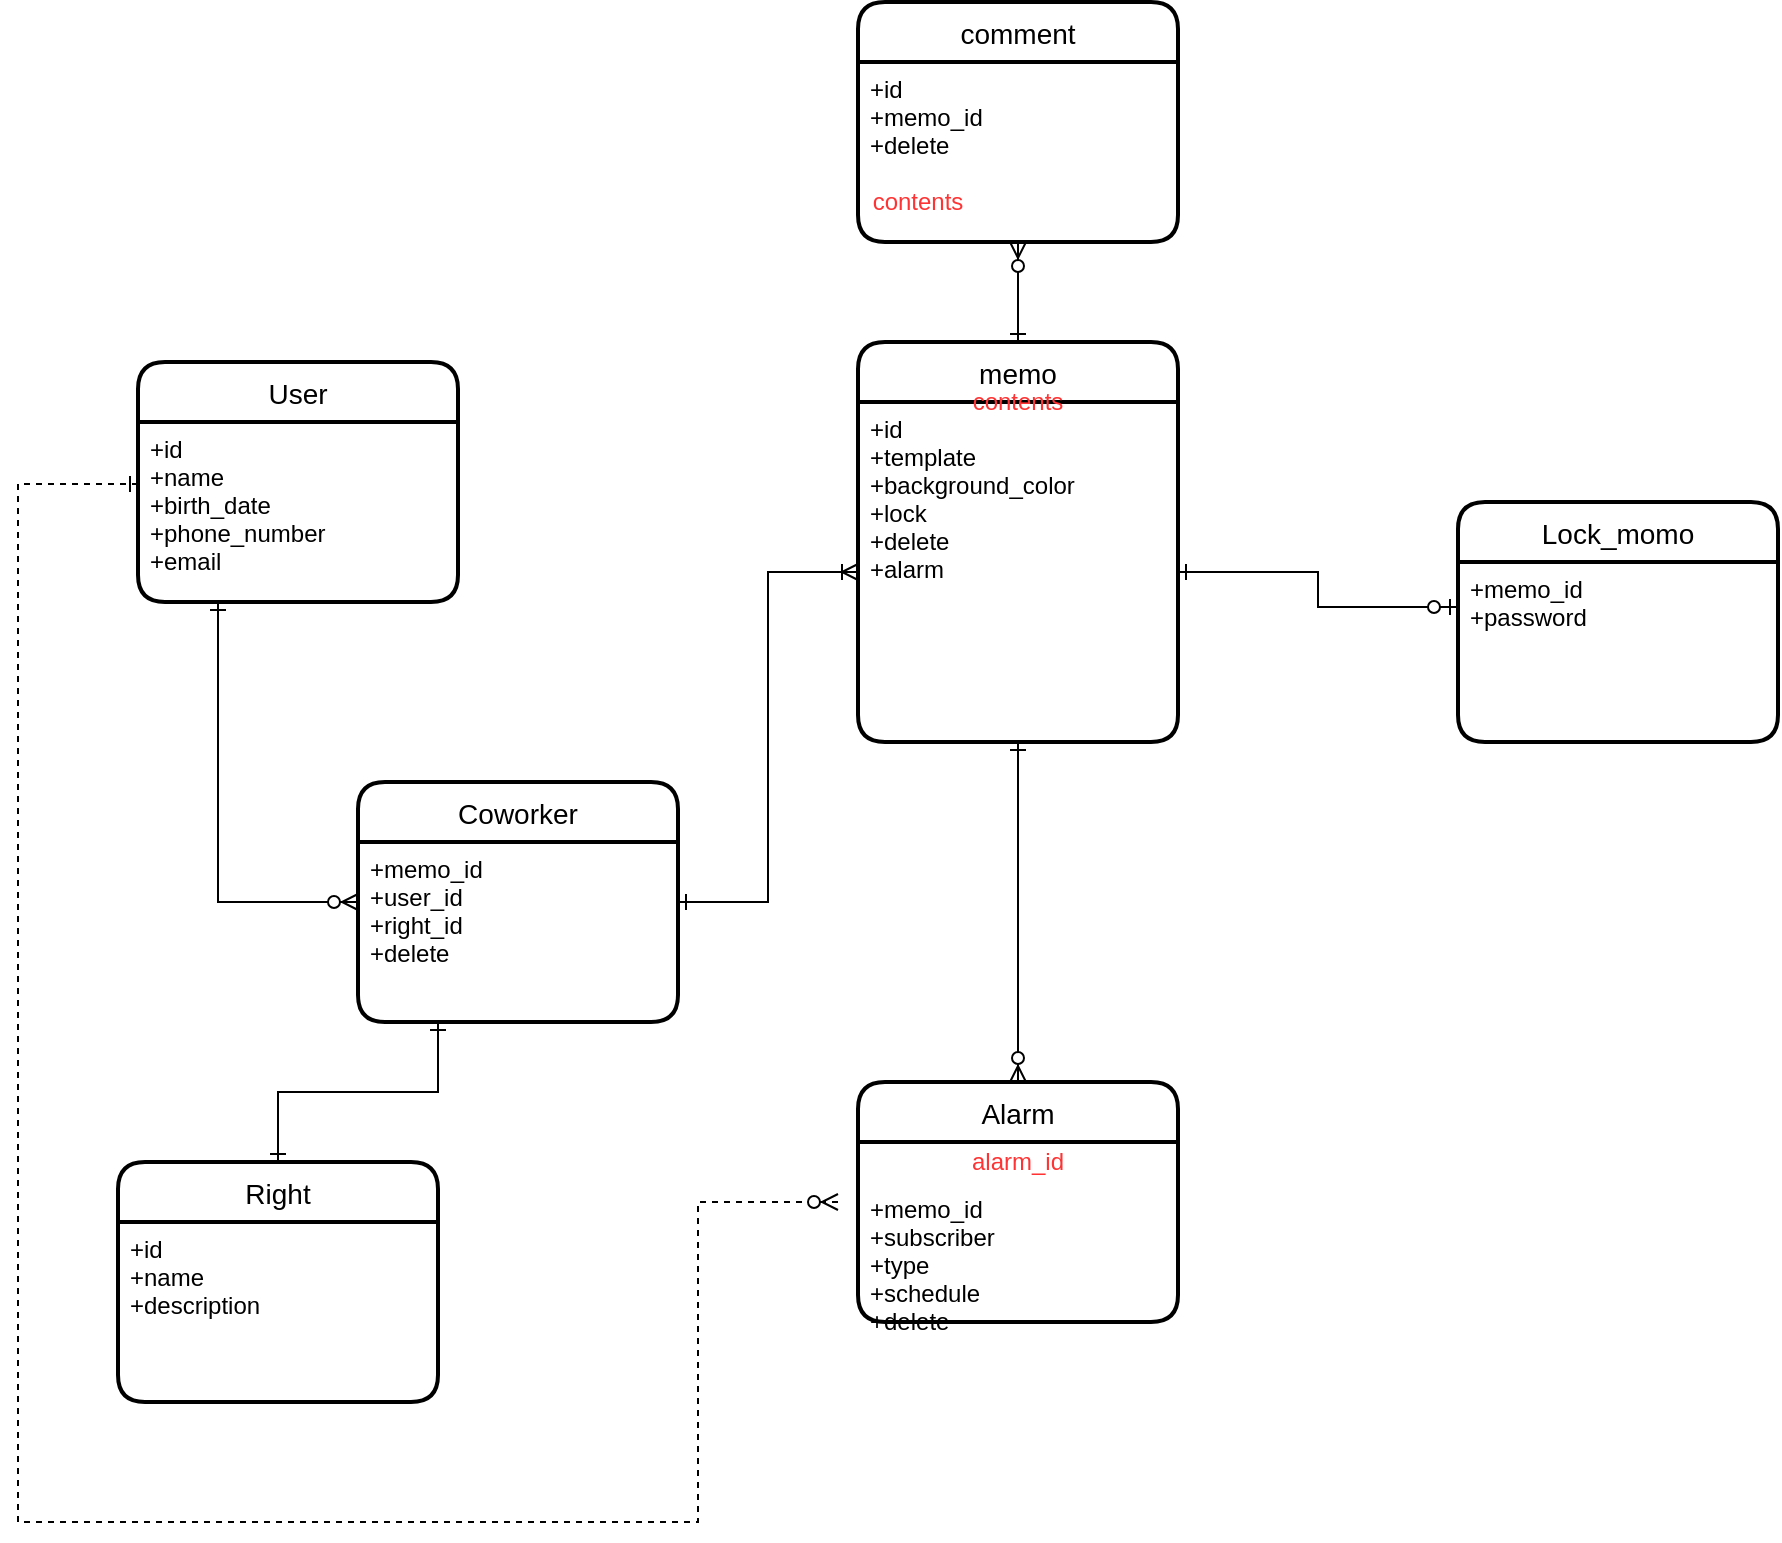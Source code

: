 <mxfile version="14.7.6" type="github">
  <diagram id="Pprt8LGOS9IJt7sl26f4" name="Page-1">
    <mxGraphModel dx="1264" dy="1039" grid="1" gridSize="10" guides="1" tooltips="1" connect="1" arrows="1" fold="1" page="1" pageScale="1" pageWidth="827" pageHeight="1169" math="0" shadow="0">
      <root>
        <mxCell id="0" />
        <mxCell id="1" parent="0" />
        <mxCell id="x4rKKD38Qmm2nVy2NwAd-1" value="User" style="swimlane;childLayout=stackLayout;horizontal=1;startSize=30;horizontalStack=0;rounded=1;fontSize=14;fontStyle=0;strokeWidth=2;resizeParent=0;resizeLast=1;shadow=0;dashed=0;align=center;" vertex="1" parent="1">
          <mxGeometry x="100" y="230" width="160" height="120" as="geometry" />
        </mxCell>
        <mxCell id="x4rKKD38Qmm2nVy2NwAd-2" value="+id&#xa;+name&#xa;+birth_date&#xa;+phone_number&#xa;+email" style="align=left;strokeColor=none;fillColor=none;spacingLeft=4;fontSize=12;verticalAlign=top;resizable=0;rotatable=0;part=1;" vertex="1" parent="x4rKKD38Qmm2nVy2NwAd-1">
          <mxGeometry y="30" width="160" height="90" as="geometry" />
        </mxCell>
        <mxCell id="x4rKKD38Qmm2nVy2NwAd-3" value="memo" style="swimlane;childLayout=stackLayout;horizontal=1;startSize=30;horizontalStack=0;rounded=1;fontSize=14;fontStyle=0;strokeWidth=2;resizeParent=0;resizeLast=1;shadow=0;dashed=0;align=center;" vertex="1" parent="1">
          <mxGeometry x="460" y="220" width="160" height="200" as="geometry">
            <mxRectangle x="400" y="200" width="70" height="30" as="alternateBounds" />
          </mxGeometry>
        </mxCell>
        <mxCell id="x4rKKD38Qmm2nVy2NwAd-33" value="contents" style="text;html=1;strokeColor=none;fillColor=none;align=center;verticalAlign=middle;whiteSpace=wrap;rounded=0;fontColor=#FF3333;" vertex="1" parent="x4rKKD38Qmm2nVy2NwAd-3">
          <mxGeometry y="30" width="160" as="geometry" />
        </mxCell>
        <mxCell id="x4rKKD38Qmm2nVy2NwAd-4" value="+id&#xa;+template&#xa;+background_color&#xa;+lock&#xa;+delete&#xa;+alarm" style="align=left;strokeColor=none;fillColor=none;spacingLeft=4;fontSize=12;verticalAlign=top;resizable=0;rotatable=0;part=1;" vertex="1" parent="x4rKKD38Qmm2nVy2NwAd-3">
          <mxGeometry y="30" width="160" height="170" as="geometry" />
        </mxCell>
        <mxCell id="x4rKKD38Qmm2nVy2NwAd-25" style="edgeStyle=orthogonalEdgeStyle;rounded=0;orthogonalLoop=1;jettySize=auto;html=1;exitX=0;exitY=0.5;exitDx=0;exitDy=0;entryX=0.25;entryY=1;entryDx=0;entryDy=0;startArrow=ERzeroToMany;startFill=1;endArrow=ERone;endFill=0;" edge="1" parent="1" source="x4rKKD38Qmm2nVy2NwAd-6" target="x4rKKD38Qmm2nVy2NwAd-2">
          <mxGeometry relative="1" as="geometry" />
        </mxCell>
        <mxCell id="x4rKKD38Qmm2nVy2NwAd-6" value="Coworker" style="swimlane;childLayout=stackLayout;horizontal=1;startSize=30;horizontalStack=0;rounded=1;fontSize=14;fontStyle=0;strokeWidth=2;resizeParent=0;resizeLast=1;shadow=0;dashed=0;align=center;" vertex="1" parent="1">
          <mxGeometry x="210" y="440" width="160" height="120" as="geometry" />
        </mxCell>
        <mxCell id="x4rKKD38Qmm2nVy2NwAd-7" value="+memo_id&#xa;+user_id&#xa;+right_id&#xa;+delete" style="align=left;strokeColor=none;fillColor=none;spacingLeft=4;fontSize=12;verticalAlign=top;resizable=0;rotatable=0;part=1;" vertex="1" parent="x4rKKD38Qmm2nVy2NwAd-6">
          <mxGeometry y="30" width="160" height="90" as="geometry" />
        </mxCell>
        <mxCell id="x4rKKD38Qmm2nVy2NwAd-15" value="Right" style="swimlane;childLayout=stackLayout;horizontal=1;startSize=30;horizontalStack=0;rounded=1;fontSize=14;fontStyle=0;strokeWidth=2;resizeParent=0;resizeLast=1;shadow=0;dashed=0;align=center;" vertex="1" parent="1">
          <mxGeometry x="90" y="630" width="160" height="120" as="geometry" />
        </mxCell>
        <mxCell id="x4rKKD38Qmm2nVy2NwAd-16" value="+id&#xa;+name&#xa;+description" style="align=left;strokeColor=none;fillColor=none;spacingLeft=4;fontSize=12;verticalAlign=top;resizable=0;rotatable=0;part=1;" vertex="1" parent="x4rKKD38Qmm2nVy2NwAd-15">
          <mxGeometry y="30" width="160" height="90" as="geometry" />
        </mxCell>
        <mxCell id="x4rKKD38Qmm2nVy2NwAd-17" value="comment" style="swimlane;childLayout=stackLayout;horizontal=1;startSize=30;horizontalStack=0;rounded=1;fontSize=14;fontStyle=0;strokeWidth=2;resizeParent=0;resizeLast=1;shadow=0;dashed=0;align=center;" vertex="1" parent="1">
          <mxGeometry x="460" y="50" width="160" height="120" as="geometry" />
        </mxCell>
        <mxCell id="x4rKKD38Qmm2nVy2NwAd-18" value="+id&#xa;+memo_id&#xa;+delete" style="align=left;strokeColor=none;fillColor=none;spacingLeft=4;fontSize=12;verticalAlign=top;resizable=0;rotatable=0;part=1;" vertex="1" parent="x4rKKD38Qmm2nVy2NwAd-17">
          <mxGeometry y="30" width="160" height="90" as="geometry" />
        </mxCell>
        <mxCell id="x4rKKD38Qmm2nVy2NwAd-19" value="Lock_momo" style="swimlane;childLayout=stackLayout;horizontal=1;startSize=30;horizontalStack=0;rounded=1;fontSize=14;fontStyle=0;strokeWidth=2;resizeParent=0;resizeLast=1;shadow=0;dashed=0;align=center;" vertex="1" parent="1">
          <mxGeometry x="760" y="300" width="160" height="120" as="geometry" />
        </mxCell>
        <mxCell id="x4rKKD38Qmm2nVy2NwAd-20" value="+memo_id&#xa;+password" style="align=left;strokeColor=none;fillColor=none;spacingLeft=4;fontSize=12;verticalAlign=top;resizable=0;rotatable=0;part=1;" vertex="1" parent="x4rKKD38Qmm2nVy2NwAd-19">
          <mxGeometry y="30" width="160" height="90" as="geometry" />
        </mxCell>
        <mxCell id="x4rKKD38Qmm2nVy2NwAd-21" value="Alarm" style="swimlane;childLayout=stackLayout;horizontal=1;startSize=30;horizontalStack=0;rounded=1;fontSize=14;fontStyle=0;strokeWidth=2;resizeParent=0;resizeLast=1;shadow=0;dashed=0;align=center;" vertex="1" parent="1">
          <mxGeometry x="460" y="590" width="160" height="120" as="geometry" />
        </mxCell>
        <mxCell id="x4rKKD38Qmm2nVy2NwAd-34" value="alarm_id" style="text;html=1;strokeColor=none;fillColor=none;align=center;verticalAlign=middle;whiteSpace=wrap;rounded=0;fontColor=#FF3333;" vertex="1" parent="x4rKKD38Qmm2nVy2NwAd-21">
          <mxGeometry y="30" width="160" height="20" as="geometry" />
        </mxCell>
        <mxCell id="x4rKKD38Qmm2nVy2NwAd-22" value="+memo_id&#xa;+subscriber&#xa;+type&#xa;+schedule&#xa;+delete" style="align=left;strokeColor=none;fillColor=none;spacingLeft=4;fontSize=12;verticalAlign=top;resizable=0;rotatable=0;part=1;" vertex="1" parent="x4rKKD38Qmm2nVy2NwAd-21">
          <mxGeometry y="50" width="160" height="70" as="geometry" />
        </mxCell>
        <mxCell id="x4rKKD38Qmm2nVy2NwAd-26" style="edgeStyle=orthogonalEdgeStyle;rounded=0;orthogonalLoop=1;jettySize=auto;html=1;exitX=0;exitY=0.5;exitDx=0;exitDy=0;entryX=1;entryY=0.333;entryDx=0;entryDy=0;entryPerimeter=0;startArrow=ERoneToMany;startFill=0;endArrow=ERone;endFill=0;" edge="1" parent="1" source="x4rKKD38Qmm2nVy2NwAd-4" target="x4rKKD38Qmm2nVy2NwAd-7">
          <mxGeometry relative="1" as="geometry" />
        </mxCell>
        <mxCell id="x4rKKD38Qmm2nVy2NwAd-27" style="edgeStyle=orthogonalEdgeStyle;rounded=0;orthogonalLoop=1;jettySize=auto;html=1;entryX=1;entryY=0.5;entryDx=0;entryDy=0;startArrow=ERzeroToOne;startFill=1;endArrow=ERone;endFill=0;exitX=0;exitY=0.25;exitDx=0;exitDy=0;" edge="1" parent="1" source="x4rKKD38Qmm2nVy2NwAd-20" target="x4rKKD38Qmm2nVy2NwAd-4">
          <mxGeometry relative="1" as="geometry" />
        </mxCell>
        <mxCell id="x4rKKD38Qmm2nVy2NwAd-28" style="edgeStyle=orthogonalEdgeStyle;rounded=0;orthogonalLoop=1;jettySize=auto;html=1;exitX=0.5;exitY=1;exitDx=0;exitDy=0;entryX=0.5;entryY=0;entryDx=0;entryDy=0;startArrow=ERone;startFill=0;endArrow=ERzeroToMany;endFill=1;" edge="1" parent="1" source="x4rKKD38Qmm2nVy2NwAd-4" target="x4rKKD38Qmm2nVy2NwAd-21">
          <mxGeometry relative="1" as="geometry" />
        </mxCell>
        <mxCell id="x4rKKD38Qmm2nVy2NwAd-29" style="edgeStyle=orthogonalEdgeStyle;rounded=0;orthogonalLoop=1;jettySize=auto;html=1;startArrow=ERzeroToMany;startFill=1;endArrow=ERone;endFill=0;entryX=0;entryY=0.344;entryDx=0;entryDy=0;entryPerimeter=0;dashed=1;" edge="1" parent="1" target="x4rKKD38Qmm2nVy2NwAd-2">
          <mxGeometry relative="1" as="geometry">
            <mxPoint x="450" y="650" as="sourcePoint" />
            <Array as="points">
              <mxPoint x="380" y="650" />
              <mxPoint x="380" y="810" />
              <mxPoint x="40" y="810" />
              <mxPoint x="40" y="291" />
            </Array>
          </mxGeometry>
        </mxCell>
        <mxCell id="x4rKKD38Qmm2nVy2NwAd-30" style="edgeStyle=orthogonalEdgeStyle;rounded=0;orthogonalLoop=1;jettySize=auto;html=1;exitX=0.25;exitY=1;exitDx=0;exitDy=0;entryX=0.5;entryY=0;entryDx=0;entryDy=0;startArrow=ERone;startFill=0;endArrow=ERone;endFill=0;" edge="1" parent="1" source="x4rKKD38Qmm2nVy2NwAd-7" target="x4rKKD38Qmm2nVy2NwAd-15">
          <mxGeometry relative="1" as="geometry" />
        </mxCell>
        <mxCell id="x4rKKD38Qmm2nVy2NwAd-31" style="edgeStyle=orthogonalEdgeStyle;rounded=0;orthogonalLoop=1;jettySize=auto;html=1;exitX=0.5;exitY=1;exitDx=0;exitDy=0;entryX=0.5;entryY=0;entryDx=0;entryDy=0;startArrow=ERzeroToMany;startFill=1;endArrow=ERone;endFill=0;" edge="1" parent="1" source="x4rKKD38Qmm2nVy2NwAd-18" target="x4rKKD38Qmm2nVy2NwAd-3">
          <mxGeometry relative="1" as="geometry" />
        </mxCell>
        <mxCell id="x4rKKD38Qmm2nVy2NwAd-32" value="contents" style="text;html=1;strokeColor=none;fillColor=none;align=center;verticalAlign=middle;whiteSpace=wrap;rounded=0;fontColor=#FF3333;" vertex="1" parent="1">
          <mxGeometry x="470" y="140" width="40" height="20" as="geometry" />
        </mxCell>
      </root>
    </mxGraphModel>
  </diagram>
</mxfile>
